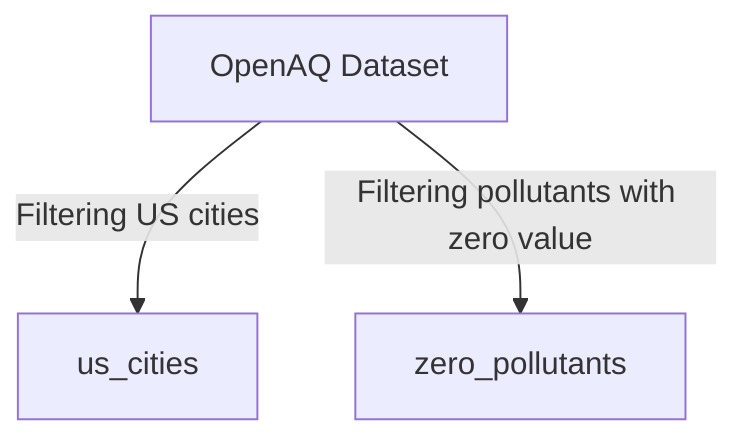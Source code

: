 flowchart TD
    A["OpenAQ Dataset"] -->|Filtering US cities| B["us_cities"]
    A -->|Filtering pollutants with zero value| C["zero_pollutants"]